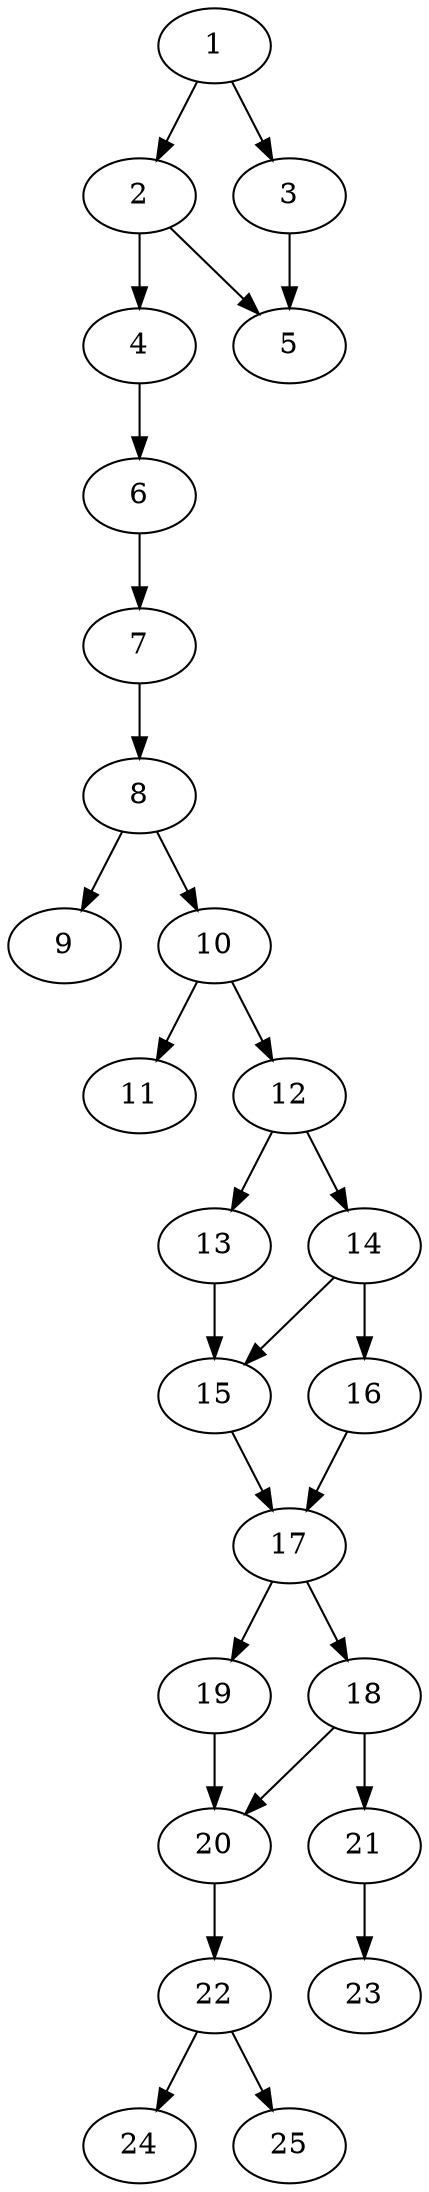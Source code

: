 // DAG automatically generated by daggen at Thu Oct  3 14:00:40 2019
// ./daggen --dot -n 25 --ccr 0.4 --fat 0.3 --regular 0.9 --density 0.6 --mindata 5242880 --maxdata 52428800 
digraph G {
  1 [size="102115840", alpha="0.09", expect_size="40846336"] 
  1 -> 2 [size ="40846336"]
  1 -> 3 [size ="40846336"]
  2 [size="33902080", alpha="0.18", expect_size="13560832"] 
  2 -> 4 [size ="13560832"]
  2 -> 5 [size ="13560832"]
  3 [size="69578240", alpha="0.05", expect_size="27831296"] 
  3 -> 5 [size ="27831296"]
  4 [size="20008960", alpha="0.07", expect_size="8003584"] 
  4 -> 6 [size ="8003584"]
  5 [size="128896000", alpha="0.11", expect_size="51558400"] 
  6 [size="70855680", alpha="0.11", expect_size="28342272"] 
  6 -> 7 [size ="28342272"]
  7 [size="60989440", alpha="0.13", expect_size="24395776"] 
  7 -> 8 [size ="24395776"]
  8 [size="82923520", alpha="0.10", expect_size="33169408"] 
  8 -> 9 [size ="33169408"]
  8 -> 10 [size ="33169408"]
  9 [size="38033920", alpha="0.16", expect_size="15213568"] 
  10 [size="25167360", alpha="0.10", expect_size="10066944"] 
  10 -> 11 [size ="10066944"]
  10 -> 12 [size ="10066944"]
  11 [size="19916800", alpha="0.19", expect_size="7966720"] 
  12 [size="73451520", alpha="0.12", expect_size="29380608"] 
  12 -> 13 [size ="29380608"]
  12 -> 14 [size ="29380608"]
  13 [size="60656640", alpha="0.12", expect_size="24262656"] 
  13 -> 15 [size ="24262656"]
  14 [size="88140800", alpha="0.15", expect_size="35256320"] 
  14 -> 15 [size ="35256320"]
  14 -> 16 [size ="35256320"]
  15 [size="126548480", alpha="0.09", expect_size="50619392"] 
  15 -> 17 [size ="50619392"]
  16 [size="72939520", alpha="0.11", expect_size="29175808"] 
  16 -> 17 [size ="29175808"]
  17 [size="17308160", alpha="0.01", expect_size="6923264"] 
  17 -> 18 [size ="6923264"]
  17 -> 19 [size ="6923264"]
  18 [size="93173760", alpha="0.02", expect_size="37269504"] 
  18 -> 20 [size ="37269504"]
  18 -> 21 [size ="37269504"]
  19 [size="36354560", alpha="0.03", expect_size="14541824"] 
  19 -> 20 [size ="14541824"]
  20 [size="128752640", alpha="0.15", expect_size="51501056"] 
  20 -> 22 [size ="51501056"]
  21 [size="68904960", alpha="0.02", expect_size="27561984"] 
  21 -> 23 [size ="27561984"]
  22 [size="63306240", alpha="0.13", expect_size="25322496"] 
  22 -> 24 [size ="25322496"]
  22 -> 25 [size ="25322496"]
  23 [size="14958080", alpha="0.13", expect_size="5983232"] 
  24 [size="84385280", alpha="0.14", expect_size="33754112"] 
  25 [size="55265280", alpha="0.15", expect_size="22106112"] 
}
